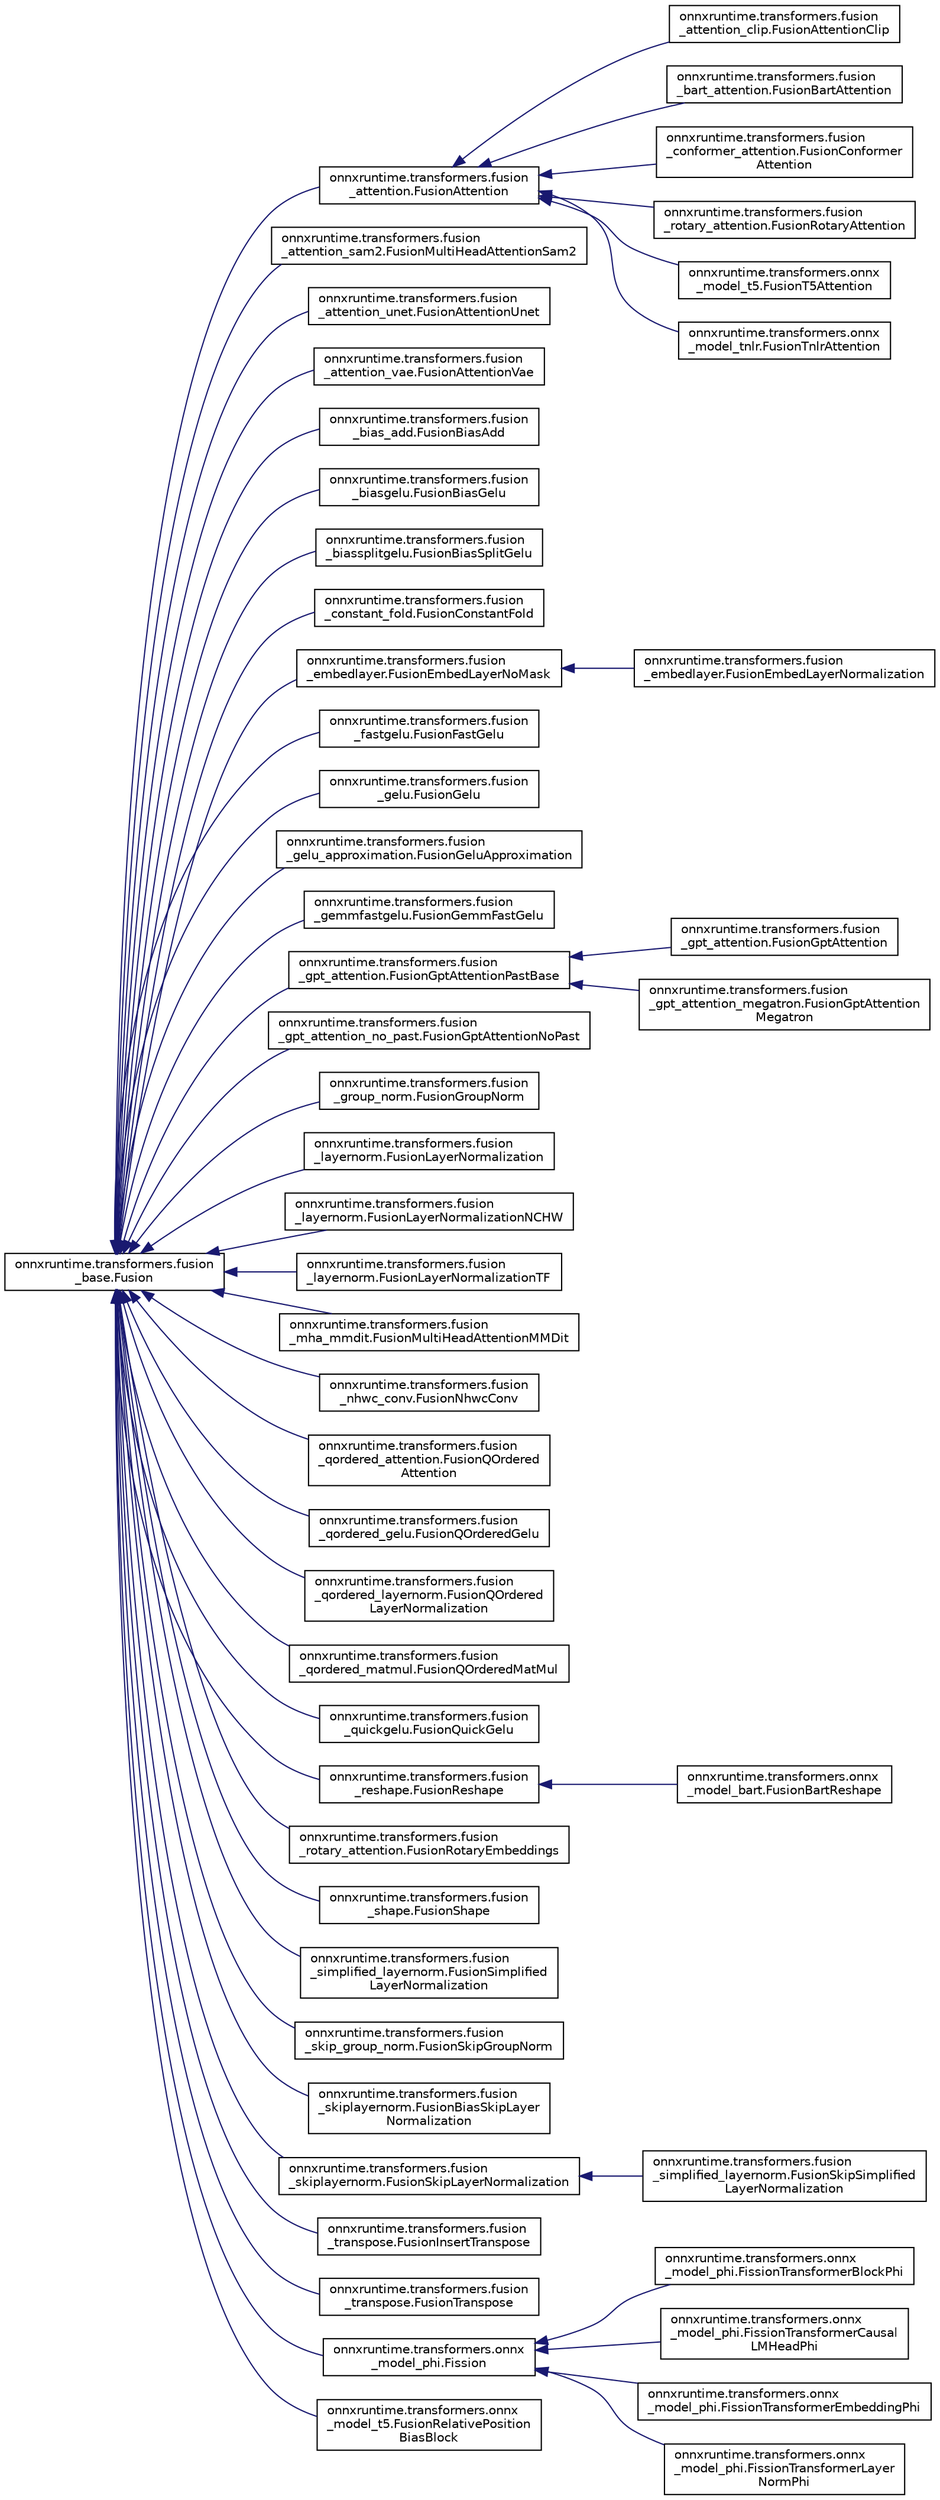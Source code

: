 digraph "Graphical Class Hierarchy"
{
 // LATEX_PDF_SIZE
  edge [fontname="Helvetica",fontsize="10",labelfontname="Helvetica",labelfontsize="10"];
  node [fontname="Helvetica",fontsize="10",shape=record];
  rankdir="LR";
  Node0 [label="onnxruntime.transformers.fusion\l_base.Fusion",height=0.2,width=0.4,color="black", fillcolor="white", style="filled",URL="$classonnxruntime_1_1transformers_1_1fusion__base_1_1Fusion.html",tooltip=" "];
  Node0 -> Node1 [dir="back",color="midnightblue",fontsize="10",style="solid",fontname="Helvetica"];
  Node1 [label="onnxruntime.transformers.fusion\l_attention.FusionAttention",height=0.2,width=0.4,color="black", fillcolor="white", style="filled",URL="$classonnxruntime_1_1transformers_1_1fusion__attention_1_1FusionAttention.html",tooltip=" "];
  Node1 -> Node2 [dir="back",color="midnightblue",fontsize="10",style="solid",fontname="Helvetica"];
  Node2 [label="onnxruntime.transformers.fusion\l_attention_clip.FusionAttentionClip",height=0.2,width=0.4,color="black", fillcolor="white", style="filled",URL="$classonnxruntime_1_1transformers_1_1fusion__attention__clip_1_1FusionAttentionClip.html",tooltip=" "];
  Node1 -> Node3 [dir="back",color="midnightblue",fontsize="10",style="solid",fontname="Helvetica"];
  Node3 [label="onnxruntime.transformers.fusion\l_bart_attention.FusionBartAttention",height=0.2,width=0.4,color="black", fillcolor="white", style="filled",URL="$classonnxruntime_1_1transformers_1_1fusion__bart__attention_1_1FusionBartAttention.html",tooltip=" "];
  Node1 -> Node4 [dir="back",color="midnightblue",fontsize="10",style="solid",fontname="Helvetica"];
  Node4 [label="onnxruntime.transformers.fusion\l_conformer_attention.FusionConformer\lAttention",height=0.2,width=0.4,color="black", fillcolor="white", style="filled",URL="$classonnxruntime_1_1transformers_1_1fusion__conformer__attention_1_1FusionConformerAttention.html",tooltip=" "];
  Node1 -> Node5 [dir="back",color="midnightblue",fontsize="10",style="solid",fontname="Helvetica"];
  Node5 [label="onnxruntime.transformers.fusion\l_rotary_attention.FusionRotaryAttention",height=0.2,width=0.4,color="black", fillcolor="white", style="filled",URL="$classonnxruntime_1_1transformers_1_1fusion__rotary__attention_1_1FusionRotaryAttention.html",tooltip=" "];
  Node1 -> Node6 [dir="back",color="midnightblue",fontsize="10",style="solid",fontname="Helvetica"];
  Node6 [label="onnxruntime.transformers.onnx\l_model_t5.FusionT5Attention",height=0.2,width=0.4,color="black", fillcolor="white", style="filled",URL="$classonnxruntime_1_1transformers_1_1onnx__model__t5_1_1FusionT5Attention.html",tooltip=" "];
  Node1 -> Node7 [dir="back",color="midnightblue",fontsize="10",style="solid",fontname="Helvetica"];
  Node7 [label="onnxruntime.transformers.onnx\l_model_tnlr.FusionTnlrAttention",height=0.2,width=0.4,color="black", fillcolor="white", style="filled",URL="$classonnxruntime_1_1transformers_1_1onnx__model__tnlr_1_1FusionTnlrAttention.html",tooltip=" "];
  Node0 -> Node8 [dir="back",color="midnightblue",fontsize="10",style="solid",fontname="Helvetica"];
  Node8 [label="onnxruntime.transformers.fusion\l_attention_sam2.FusionMultiHeadAttentionSam2",height=0.2,width=0.4,color="black", fillcolor="white", style="filled",URL="$classonnxruntime_1_1transformers_1_1fusion__attention__sam2_1_1FusionMultiHeadAttentionSam2.html",tooltip=" "];
  Node0 -> Node9 [dir="back",color="midnightblue",fontsize="10",style="solid",fontname="Helvetica"];
  Node9 [label="onnxruntime.transformers.fusion\l_attention_unet.FusionAttentionUnet",height=0.2,width=0.4,color="black", fillcolor="white", style="filled",URL="$classonnxruntime_1_1transformers_1_1fusion__attention__unet_1_1FusionAttentionUnet.html",tooltip=" "];
  Node0 -> Node10 [dir="back",color="midnightblue",fontsize="10",style="solid",fontname="Helvetica"];
  Node10 [label="onnxruntime.transformers.fusion\l_attention_vae.FusionAttentionVae",height=0.2,width=0.4,color="black", fillcolor="white", style="filled",URL="$classonnxruntime_1_1transformers_1_1fusion__attention__vae_1_1FusionAttentionVae.html",tooltip=" "];
  Node0 -> Node11 [dir="back",color="midnightblue",fontsize="10",style="solid",fontname="Helvetica"];
  Node11 [label="onnxruntime.transformers.fusion\l_bias_add.FusionBiasAdd",height=0.2,width=0.4,color="black", fillcolor="white", style="filled",URL="$classonnxruntime_1_1transformers_1_1fusion__bias__add_1_1FusionBiasAdd.html",tooltip=" "];
  Node0 -> Node12 [dir="back",color="midnightblue",fontsize="10",style="solid",fontname="Helvetica"];
  Node12 [label="onnxruntime.transformers.fusion\l_biasgelu.FusionBiasGelu",height=0.2,width=0.4,color="black", fillcolor="white", style="filled",URL="$classonnxruntime_1_1transformers_1_1fusion__biasgelu_1_1FusionBiasGelu.html",tooltip=" "];
  Node0 -> Node13 [dir="back",color="midnightblue",fontsize="10",style="solid",fontname="Helvetica"];
  Node13 [label="onnxruntime.transformers.fusion\l_biassplitgelu.FusionBiasSplitGelu",height=0.2,width=0.4,color="black", fillcolor="white", style="filled",URL="$classonnxruntime_1_1transformers_1_1fusion__biassplitgelu_1_1FusionBiasSplitGelu.html",tooltip=" "];
  Node0 -> Node14 [dir="back",color="midnightblue",fontsize="10",style="solid",fontname="Helvetica"];
  Node14 [label="onnxruntime.transformers.fusion\l_constant_fold.FusionConstantFold",height=0.2,width=0.4,color="black", fillcolor="white", style="filled",URL="$classonnxruntime_1_1transformers_1_1fusion__constant__fold_1_1FusionConstantFold.html",tooltip=" "];
  Node0 -> Node15 [dir="back",color="midnightblue",fontsize="10",style="solid",fontname="Helvetica"];
  Node15 [label="onnxruntime.transformers.fusion\l_embedlayer.FusionEmbedLayerNoMask",height=0.2,width=0.4,color="black", fillcolor="white", style="filled",URL="$classonnxruntime_1_1transformers_1_1fusion__embedlayer_1_1FusionEmbedLayerNoMask.html",tooltip=" "];
  Node15 -> Node16 [dir="back",color="midnightblue",fontsize="10",style="solid",fontname="Helvetica"];
  Node16 [label="onnxruntime.transformers.fusion\l_embedlayer.FusionEmbedLayerNormalization",height=0.2,width=0.4,color="black", fillcolor="white", style="filled",URL="$classonnxruntime_1_1transformers_1_1fusion__embedlayer_1_1FusionEmbedLayerNormalization.html",tooltip=" "];
  Node0 -> Node17 [dir="back",color="midnightblue",fontsize="10",style="solid",fontname="Helvetica"];
  Node17 [label="onnxruntime.transformers.fusion\l_fastgelu.FusionFastGelu",height=0.2,width=0.4,color="black", fillcolor="white", style="filled",URL="$classonnxruntime_1_1transformers_1_1fusion__fastgelu_1_1FusionFastGelu.html",tooltip=" "];
  Node0 -> Node18 [dir="back",color="midnightblue",fontsize="10",style="solid",fontname="Helvetica"];
  Node18 [label="onnxruntime.transformers.fusion\l_gelu.FusionGelu",height=0.2,width=0.4,color="black", fillcolor="white", style="filled",URL="$classonnxruntime_1_1transformers_1_1fusion__gelu_1_1FusionGelu.html",tooltip=" "];
  Node0 -> Node19 [dir="back",color="midnightblue",fontsize="10",style="solid",fontname="Helvetica"];
  Node19 [label="onnxruntime.transformers.fusion\l_gelu_approximation.FusionGeluApproximation",height=0.2,width=0.4,color="black", fillcolor="white", style="filled",URL="$classonnxruntime_1_1transformers_1_1fusion__gelu__approximation_1_1FusionGeluApproximation.html",tooltip=" "];
  Node0 -> Node20 [dir="back",color="midnightblue",fontsize="10",style="solid",fontname="Helvetica"];
  Node20 [label="onnxruntime.transformers.fusion\l_gemmfastgelu.FusionGemmFastGelu",height=0.2,width=0.4,color="black", fillcolor="white", style="filled",URL="$classonnxruntime_1_1transformers_1_1fusion__gemmfastgelu_1_1FusionGemmFastGelu.html",tooltip=" "];
  Node0 -> Node21 [dir="back",color="midnightblue",fontsize="10",style="solid",fontname="Helvetica"];
  Node21 [label="onnxruntime.transformers.fusion\l_gpt_attention.FusionGptAttentionPastBase",height=0.2,width=0.4,color="black", fillcolor="white", style="filled",URL="$classonnxruntime_1_1transformers_1_1fusion__gpt__attention_1_1FusionGptAttentionPastBase.html",tooltip=" "];
  Node21 -> Node22 [dir="back",color="midnightblue",fontsize="10",style="solid",fontname="Helvetica"];
  Node22 [label="onnxruntime.transformers.fusion\l_gpt_attention.FusionGptAttention",height=0.2,width=0.4,color="black", fillcolor="white", style="filled",URL="$classonnxruntime_1_1transformers_1_1fusion__gpt__attention_1_1FusionGptAttention.html",tooltip=" "];
  Node21 -> Node23 [dir="back",color="midnightblue",fontsize="10",style="solid",fontname="Helvetica"];
  Node23 [label="onnxruntime.transformers.fusion\l_gpt_attention_megatron.FusionGptAttention\lMegatron",height=0.2,width=0.4,color="black", fillcolor="white", style="filled",URL="$classonnxruntime_1_1transformers_1_1fusion__gpt__attention__megatron_1_1FusionGptAttentionMegatron.html",tooltip=" "];
  Node0 -> Node24 [dir="back",color="midnightblue",fontsize="10",style="solid",fontname="Helvetica"];
  Node24 [label="onnxruntime.transformers.fusion\l_gpt_attention_no_past.FusionGptAttentionNoPast",height=0.2,width=0.4,color="black", fillcolor="white", style="filled",URL="$classonnxruntime_1_1transformers_1_1fusion__gpt__attention__no__past_1_1FusionGptAttentionNoPast.html",tooltip=" "];
  Node0 -> Node25 [dir="back",color="midnightblue",fontsize="10",style="solid",fontname="Helvetica"];
  Node25 [label="onnxruntime.transformers.fusion\l_group_norm.FusionGroupNorm",height=0.2,width=0.4,color="black", fillcolor="white", style="filled",URL="$classonnxruntime_1_1transformers_1_1fusion__group__norm_1_1FusionGroupNorm.html",tooltip=" "];
  Node0 -> Node26 [dir="back",color="midnightblue",fontsize="10",style="solid",fontname="Helvetica"];
  Node26 [label="onnxruntime.transformers.fusion\l_layernorm.FusionLayerNormalization",height=0.2,width=0.4,color="black", fillcolor="white", style="filled",URL="$classonnxruntime_1_1transformers_1_1fusion__layernorm_1_1FusionLayerNormalization.html",tooltip=" "];
  Node0 -> Node27 [dir="back",color="midnightblue",fontsize="10",style="solid",fontname="Helvetica"];
  Node27 [label="onnxruntime.transformers.fusion\l_layernorm.FusionLayerNormalizationNCHW",height=0.2,width=0.4,color="black", fillcolor="white", style="filled",URL="$classonnxruntime_1_1transformers_1_1fusion__layernorm_1_1FusionLayerNormalizationNCHW.html",tooltip=" "];
  Node0 -> Node28 [dir="back",color="midnightblue",fontsize="10",style="solid",fontname="Helvetica"];
  Node28 [label="onnxruntime.transformers.fusion\l_layernorm.FusionLayerNormalizationTF",height=0.2,width=0.4,color="black", fillcolor="white", style="filled",URL="$classonnxruntime_1_1transformers_1_1fusion__layernorm_1_1FusionLayerNormalizationTF.html",tooltip=" "];
  Node0 -> Node29 [dir="back",color="midnightblue",fontsize="10",style="solid",fontname="Helvetica"];
  Node29 [label="onnxruntime.transformers.fusion\l_mha_mmdit.FusionMultiHeadAttentionMMDit",height=0.2,width=0.4,color="black", fillcolor="white", style="filled",URL="$classonnxruntime_1_1transformers_1_1fusion__mha__mmdit_1_1FusionMultiHeadAttentionMMDit.html",tooltip=" "];
  Node0 -> Node30 [dir="back",color="midnightblue",fontsize="10",style="solid",fontname="Helvetica"];
  Node30 [label="onnxruntime.transformers.fusion\l_nhwc_conv.FusionNhwcConv",height=0.2,width=0.4,color="black", fillcolor="white", style="filled",URL="$classonnxruntime_1_1transformers_1_1fusion__nhwc__conv_1_1FusionNhwcConv.html",tooltip=" "];
  Node0 -> Node31 [dir="back",color="midnightblue",fontsize="10",style="solid",fontname="Helvetica"];
  Node31 [label="onnxruntime.transformers.fusion\l_qordered_attention.FusionQOrdered\lAttention",height=0.2,width=0.4,color="black", fillcolor="white", style="filled",URL="$classonnxruntime_1_1transformers_1_1fusion__qordered__attention_1_1FusionQOrderedAttention.html",tooltip=" "];
  Node0 -> Node32 [dir="back",color="midnightblue",fontsize="10",style="solid",fontname="Helvetica"];
  Node32 [label="onnxruntime.transformers.fusion\l_qordered_gelu.FusionQOrderedGelu",height=0.2,width=0.4,color="black", fillcolor="white", style="filled",URL="$classonnxruntime_1_1transformers_1_1fusion__qordered__gelu_1_1FusionQOrderedGelu.html",tooltip=" "];
  Node0 -> Node33 [dir="back",color="midnightblue",fontsize="10",style="solid",fontname="Helvetica"];
  Node33 [label="onnxruntime.transformers.fusion\l_qordered_layernorm.FusionQOrdered\lLayerNormalization",height=0.2,width=0.4,color="black", fillcolor="white", style="filled",URL="$classonnxruntime_1_1transformers_1_1fusion__qordered__layernorm_1_1FusionQOrderedLayerNormalization.html",tooltip=" "];
  Node0 -> Node34 [dir="back",color="midnightblue",fontsize="10",style="solid",fontname="Helvetica"];
  Node34 [label="onnxruntime.transformers.fusion\l_qordered_matmul.FusionQOrderedMatMul",height=0.2,width=0.4,color="black", fillcolor="white", style="filled",URL="$classonnxruntime_1_1transformers_1_1fusion__qordered__matmul_1_1FusionQOrderedMatMul.html",tooltip=" "];
  Node0 -> Node35 [dir="back",color="midnightblue",fontsize="10",style="solid",fontname="Helvetica"];
  Node35 [label="onnxruntime.transformers.fusion\l_quickgelu.FusionQuickGelu",height=0.2,width=0.4,color="black", fillcolor="white", style="filled",URL="$classonnxruntime_1_1transformers_1_1fusion__quickgelu_1_1FusionQuickGelu.html",tooltip=" "];
  Node0 -> Node36 [dir="back",color="midnightblue",fontsize="10",style="solid",fontname="Helvetica"];
  Node36 [label="onnxruntime.transformers.fusion\l_reshape.FusionReshape",height=0.2,width=0.4,color="black", fillcolor="white", style="filled",URL="$classonnxruntime_1_1transformers_1_1fusion__reshape_1_1FusionReshape.html",tooltip=" "];
  Node36 -> Node37 [dir="back",color="midnightblue",fontsize="10",style="solid",fontname="Helvetica"];
  Node37 [label="onnxruntime.transformers.onnx\l_model_bart.FusionBartReshape",height=0.2,width=0.4,color="black", fillcolor="white", style="filled",URL="$classonnxruntime_1_1transformers_1_1onnx__model__bart_1_1FusionBartReshape.html",tooltip=" "];
  Node0 -> Node38 [dir="back",color="midnightblue",fontsize="10",style="solid",fontname="Helvetica"];
  Node38 [label="onnxruntime.transformers.fusion\l_rotary_attention.FusionRotaryEmbeddings",height=0.2,width=0.4,color="black", fillcolor="white", style="filled",URL="$classonnxruntime_1_1transformers_1_1fusion__rotary__attention_1_1FusionRotaryEmbeddings.html",tooltip=" "];
  Node0 -> Node39 [dir="back",color="midnightblue",fontsize="10",style="solid",fontname="Helvetica"];
  Node39 [label="onnxruntime.transformers.fusion\l_shape.FusionShape",height=0.2,width=0.4,color="black", fillcolor="white", style="filled",URL="$classonnxruntime_1_1transformers_1_1fusion__shape_1_1FusionShape.html",tooltip=" "];
  Node0 -> Node40 [dir="back",color="midnightblue",fontsize="10",style="solid",fontname="Helvetica"];
  Node40 [label="onnxruntime.transformers.fusion\l_simplified_layernorm.FusionSimplified\lLayerNormalization",height=0.2,width=0.4,color="black", fillcolor="white", style="filled",URL="$classonnxruntime_1_1transformers_1_1fusion__simplified__layernorm_1_1FusionSimplifiedLayerNormalization.html",tooltip=" "];
  Node0 -> Node41 [dir="back",color="midnightblue",fontsize="10",style="solid",fontname="Helvetica"];
  Node41 [label="onnxruntime.transformers.fusion\l_skip_group_norm.FusionSkipGroupNorm",height=0.2,width=0.4,color="black", fillcolor="white", style="filled",URL="$classonnxruntime_1_1transformers_1_1fusion__skip__group__norm_1_1FusionSkipGroupNorm.html",tooltip=" "];
  Node0 -> Node42 [dir="back",color="midnightblue",fontsize="10",style="solid",fontname="Helvetica"];
  Node42 [label="onnxruntime.transformers.fusion\l_skiplayernorm.FusionBiasSkipLayer\lNormalization",height=0.2,width=0.4,color="black", fillcolor="white", style="filled",URL="$classonnxruntime_1_1transformers_1_1fusion__skiplayernorm_1_1FusionBiasSkipLayerNormalization.html",tooltip=" "];
  Node0 -> Node43 [dir="back",color="midnightblue",fontsize="10",style="solid",fontname="Helvetica"];
  Node43 [label="onnxruntime.transformers.fusion\l_skiplayernorm.FusionSkipLayerNormalization",height=0.2,width=0.4,color="black", fillcolor="white", style="filled",URL="$classonnxruntime_1_1transformers_1_1fusion__skiplayernorm_1_1FusionSkipLayerNormalization.html",tooltip=" "];
  Node43 -> Node44 [dir="back",color="midnightblue",fontsize="10",style="solid",fontname="Helvetica"];
  Node44 [label="onnxruntime.transformers.fusion\l_simplified_layernorm.FusionSkipSimplified\lLayerNormalization",height=0.2,width=0.4,color="black", fillcolor="white", style="filled",URL="$classonnxruntime_1_1transformers_1_1fusion__simplified__layernorm_1_1FusionSkipSimplifiedLayerNormalization.html",tooltip=" "];
  Node0 -> Node45 [dir="back",color="midnightblue",fontsize="10",style="solid",fontname="Helvetica"];
  Node45 [label="onnxruntime.transformers.fusion\l_transpose.FusionInsertTranspose",height=0.2,width=0.4,color="black", fillcolor="white", style="filled",URL="$classonnxruntime_1_1transformers_1_1fusion__transpose_1_1FusionInsertTranspose.html",tooltip=" "];
  Node0 -> Node46 [dir="back",color="midnightblue",fontsize="10",style="solid",fontname="Helvetica"];
  Node46 [label="onnxruntime.transformers.fusion\l_transpose.FusionTranspose",height=0.2,width=0.4,color="black", fillcolor="white", style="filled",URL="$classonnxruntime_1_1transformers_1_1fusion__transpose_1_1FusionTranspose.html",tooltip=" "];
  Node0 -> Node47 [dir="back",color="midnightblue",fontsize="10",style="solid",fontname="Helvetica"];
  Node47 [label="onnxruntime.transformers.onnx\l_model_phi.Fission",height=0.2,width=0.4,color="black", fillcolor="white", style="filled",URL="$classonnxruntime_1_1transformers_1_1onnx__model__phi_1_1Fission.html",tooltip=" "];
  Node47 -> Node48 [dir="back",color="midnightblue",fontsize="10",style="solid",fontname="Helvetica"];
  Node48 [label="onnxruntime.transformers.onnx\l_model_phi.FissionTransformerBlockPhi",height=0.2,width=0.4,color="black", fillcolor="white", style="filled",URL="$classonnxruntime_1_1transformers_1_1onnx__model__phi_1_1FissionTransformerBlockPhi.html",tooltip=" "];
  Node47 -> Node49 [dir="back",color="midnightblue",fontsize="10",style="solid",fontname="Helvetica"];
  Node49 [label="onnxruntime.transformers.onnx\l_model_phi.FissionTransformerCausal\lLMHeadPhi",height=0.2,width=0.4,color="black", fillcolor="white", style="filled",URL="$classonnxruntime_1_1transformers_1_1onnx__model__phi_1_1FissionTransformerCausalLMHeadPhi.html",tooltip=" "];
  Node47 -> Node50 [dir="back",color="midnightblue",fontsize="10",style="solid",fontname="Helvetica"];
  Node50 [label="onnxruntime.transformers.onnx\l_model_phi.FissionTransformerEmbeddingPhi",height=0.2,width=0.4,color="black", fillcolor="white", style="filled",URL="$classonnxruntime_1_1transformers_1_1onnx__model__phi_1_1FissionTransformerEmbeddingPhi.html",tooltip=" "];
  Node47 -> Node51 [dir="back",color="midnightblue",fontsize="10",style="solid",fontname="Helvetica"];
  Node51 [label="onnxruntime.transformers.onnx\l_model_phi.FissionTransformerLayer\lNormPhi",height=0.2,width=0.4,color="black", fillcolor="white", style="filled",URL="$classonnxruntime_1_1transformers_1_1onnx__model__phi_1_1FissionTransformerLayerNormPhi.html",tooltip=" "];
  Node0 -> Node52 [dir="back",color="midnightblue",fontsize="10",style="solid",fontname="Helvetica"];
  Node52 [label="onnxruntime.transformers.onnx\l_model_t5.FusionRelativePosition\lBiasBlock",height=0.2,width=0.4,color="black", fillcolor="white", style="filled",URL="$classonnxruntime_1_1transformers_1_1onnx__model__t5_1_1FusionRelativePositionBiasBlock.html",tooltip=" "];
}
